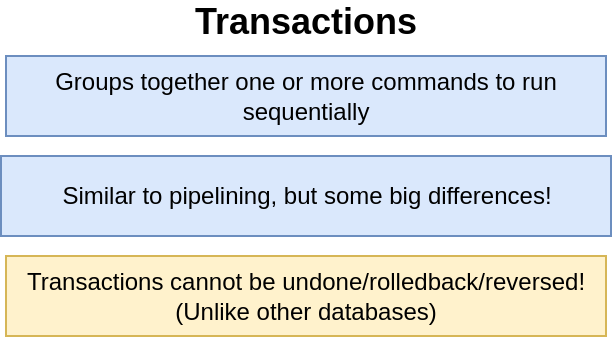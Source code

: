 <mxfile version="13.3.7" type="device" pages="11"><diagram id="LVvQqNzPWy67antGQWbf" name="01 - tx"><mxGraphModel dx="360" dy="222" grid="1" gridSize="10" guides="1" tooltips="1" connect="1" arrows="1" fold="1" page="1" pageScale="1" pageWidth="1920" pageHeight="1200" math="0" shadow="0"><root><mxCell id="0"/><mxCell id="1" parent="0"/><mxCell id="ZB4Amrd5pcaDAv9rDGsV-1" value="Transactions" style="text;html=1;strokeColor=none;fillColor=none;align=center;verticalAlign=middle;whiteSpace=wrap;rounded=0;fontSize=18;fontStyle=1" vertex="1" parent="1"><mxGeometry x="920" y="333" width="230" height="20" as="geometry"/></mxCell><mxCell id="ZB4Amrd5pcaDAv9rDGsV-2" value="Groups together one or more commands to run sequentially" style="rounded=0;whiteSpace=wrap;html=1;fontSize=12;align=center;fillColor=#dae8fc;strokeColor=#6c8ebf;" vertex="1" parent="1"><mxGeometry x="885" y="360" width="300" height="40" as="geometry"/></mxCell><mxCell id="ZB4Amrd5pcaDAv9rDGsV-3" value="Similar to pipelining, but some big differences!" style="rounded=0;whiteSpace=wrap;html=1;fontSize=12;align=center;fillColor=#dae8fc;strokeColor=#6c8ebf;" vertex="1" parent="1"><mxGeometry x="882.5" y="410" width="305" height="40" as="geometry"/></mxCell><mxCell id="ZB4Amrd5pcaDAv9rDGsV-4" value="Transactions cannot be undone/rolledback/reversed! &lt;br&gt;(Unlike other databases)" style="rounded=0;whiteSpace=wrap;html=1;fontSize=12;align=center;fillColor=#fff2cc;strokeColor=#d6b656;" vertex="1" parent="1"><mxGeometry x="885" y="460" width="300" height="40" as="geometry"/></mxCell></root></mxGraphModel></diagram><diagram name="02 - tx" id="mg5z4KKL6F39ylpoyfTM"><mxGraphModel dx="434" dy="268" grid="1" gridSize="10" guides="1" tooltips="1" connect="1" arrows="1" fold="1" page="1" pageScale="1" pageWidth="1920" pageHeight="1200" math="0" shadow="0"><root><mxCell id="ad5t_v2I7pklpYRwGkkN-0"/><mxCell id="ad5t_v2I7pklpYRwGkkN-1" parent="ad5t_v2I7pklpYRwGkkN-0"/><mxCell id="ad5t_v2I7pklpYRwGkkN-2" value="Redis" style="rounded=0;whiteSpace=wrap;html=1;shadow=1;fontSize=14;align=center;fillColor=#dae8fc;strokeColor=#6c8ebf;" vertex="1" parent="ad5t_v2I7pklpYRwGkkN-1"><mxGeometry x="1010" y="360" width="120" height="20" as="geometry"/></mxCell><mxCell id="ad5t_v2I7pklpYRwGkkN-3" value="" style="rounded=0;whiteSpace=wrap;html=1;shadow=1;fontSize=14;align=center;fillColor=#dae8fc;strokeColor=#6c8ebf;" vertex="1" parent="ad5t_v2I7pklpYRwGkkN-1"><mxGeometry x="1010" y="380" width="120" height="160" as="geometry"/></mxCell><mxCell id="ad5t_v2I7pklpYRwGkkN-4" value="Server" style="rounded=0;whiteSpace=wrap;html=1;shadow=1;fontSize=14;align=center;fillColor=#dae8fc;strokeColor=#6c8ebf;" vertex="1" parent="ad5t_v2I7pklpYRwGkkN-1"><mxGeometry x="850" y="360" width="110" height="20" as="geometry"/></mxCell><mxCell id="ad5t_v2I7pklpYRwGkkN-5" value="" style="rounded=0;whiteSpace=wrap;html=1;shadow=1;fontSize=14;align=center;fillColor=#dae8fc;strokeColor=#6c8ebf;" vertex="1" parent="ad5t_v2I7pklpYRwGkkN-1"><mxGeometry x="850" y="380" width="110" height="160" as="geometry"/></mxCell><mxCell id="ad5t_v2I7pklpYRwGkkN-12" style="edgeStyle=orthogonalEdgeStyle;rounded=0;orthogonalLoop=1;jettySize=auto;html=1;exitX=0.5;exitY=1;exitDx=0;exitDy=0;entryX=0.5;entryY=0;entryDx=0;entryDy=0;" edge="1" parent="ad5t_v2I7pklpYRwGkkN-1" source="ad5t_v2I7pklpYRwGkkN-8" target="ad5t_v2I7pklpYRwGkkN-9"><mxGeometry relative="1" as="geometry"/></mxCell><mxCell id="ad5t_v2I7pklpYRwGkkN-8" value="MULTI" style="rounded=0;whiteSpace=wrap;html=1;fillColor=#f5f5f5;strokeColor=#666666;fontColor=#333333;fontStyle=1" vertex="1" parent="ad5t_v2I7pklpYRwGkkN-1"><mxGeometry x="860" y="390" width="90" height="30" as="geometry"/></mxCell><mxCell id="ad5t_v2I7pklpYRwGkkN-9" value="&lt;b&gt;SET color red&lt;/b&gt;" style="rounded=0;whiteSpace=wrap;html=1;fillColor=#f5f5f5;strokeColor=#666666;fontColor=#333333;fontStyle=0" vertex="1" parent="ad5t_v2I7pklpYRwGkkN-1"><mxGeometry x="860" y="430" width="90" height="30" as="geometry"/></mxCell><mxCell id="ad5t_v2I7pklpYRwGkkN-13" style="edgeStyle=orthogonalEdgeStyle;rounded=0;orthogonalLoop=1;jettySize=auto;html=1;exitX=0.5;exitY=1;exitDx=0;exitDy=0;entryX=0.5;entryY=0;entryDx=0;entryDy=0;" edge="1" parent="ad5t_v2I7pklpYRwGkkN-1" source="ad5t_v2I7pklpYRwGkkN-10" target="ad5t_v2I7pklpYRwGkkN-11"><mxGeometry relative="1" as="geometry"/></mxCell><mxCell id="ad5t_v2I7pklpYRwGkkN-10" value="&lt;b style=&quot;font-style: normal&quot;&gt;SET count 5&lt;/b&gt;" style="rounded=0;whiteSpace=wrap;html=1;fillColor=#f5f5f5;strokeColor=#666666;fontColor=#333333;fontStyle=2" vertex="1" parent="ad5t_v2I7pklpYRwGkkN-1"><mxGeometry x="860" y="460" width="90" height="30" as="geometry"/></mxCell><mxCell id="ad5t_v2I7pklpYRwGkkN-11" value="&lt;b style=&quot;font-style: normal&quot;&gt;EXEC&lt;/b&gt;" style="rounded=0;whiteSpace=wrap;html=1;fillColor=#f5f5f5;strokeColor=#666666;fontColor=#333333;fontStyle=2" vertex="1" parent="ad5t_v2I7pklpYRwGkkN-1"><mxGeometry x="860" y="500" width="90" height="30" as="geometry"/></mxCell><mxCell id="ad5t_v2I7pklpYRwGkkN-14" value="" style="shape=curlyBracket;whiteSpace=wrap;html=1;rounded=1;" vertex="1" parent="ad5t_v2I7pklpYRwGkkN-1"><mxGeometry x="834" y="390" width="20" height="30" as="geometry"/></mxCell><mxCell id="ad5t_v2I7pklpYRwGkkN-15" value="Start a new transaction" style="text;html=1;strokeColor=none;fillColor=none;align=right;verticalAlign=middle;whiteSpace=wrap;rounded=0;fontSize=9;" vertex="1" parent="ad5t_v2I7pklpYRwGkkN-1"><mxGeometry x="760" y="395" width="74" height="20" as="geometry"/></mxCell><mxCell id="ad5t_v2I7pklpYRwGkkN-16" value="" style="shape=curlyBracket;whiteSpace=wrap;html=1;rounded=1;" vertex="1" parent="ad5t_v2I7pklpYRwGkkN-1"><mxGeometry x="834" y="430" width="20" height="60" as="geometry"/></mxCell><mxCell id="ad5t_v2I7pklpYRwGkkN-17" value="Queue up this command to run" style="text;html=1;strokeColor=none;fillColor=none;align=right;verticalAlign=middle;whiteSpace=wrap;rounded=0;fontSize=9;" vertex="1" parent="ad5t_v2I7pklpYRwGkkN-1"><mxGeometry x="760" y="450" width="74" height="20" as="geometry"/></mxCell><mxCell id="ad5t_v2I7pklpYRwGkkN-18" value="" style="shape=curlyBracket;whiteSpace=wrap;html=1;rounded=1;" vertex="1" parent="ad5t_v2I7pklpYRwGkkN-1"><mxGeometry x="834" y="500" width="20" height="30" as="geometry"/></mxCell><mxCell id="ad5t_v2I7pklpYRwGkkN-19" value="Run all the queued commands" style="text;html=1;strokeColor=none;fillColor=none;align=right;verticalAlign=middle;whiteSpace=wrap;rounded=0;fontSize=9;" vertex="1" parent="ad5t_v2I7pklpYRwGkkN-1"><mxGeometry x="760" y="505" width="74" height="20" as="geometry"/></mxCell></root></mxGraphModel></diagram><diagram name="03 - watch" id="rJHO_gvuWoffFReJtM_A"><mxGraphModel dx="446" dy="275" grid="1" gridSize="10" guides="1" tooltips="1" connect="1" arrows="1" fold="1" page="1" pageScale="1" pageWidth="1920" pageHeight="1200" math="0" shadow="0"><root><mxCell id="-hSndr8J_C1v842iIhJw-0"/><mxCell id="-hSndr8J_C1v842iIhJw-1" parent="-hSndr8J_C1v842iIhJw-0"/><mxCell id="-hSndr8J_C1v842iIhJw-2" value="Redis" style="rounded=0;whiteSpace=wrap;html=1;shadow=1;fontSize=14;align=center;fillColor=#dae8fc;strokeColor=#6c8ebf;" vertex="1" parent="-hSndr8J_C1v842iIhJw-1"><mxGeometry x="1010" y="300" width="120" height="20" as="geometry"/></mxCell><mxCell id="-hSndr8J_C1v842iIhJw-3" value="" style="rounded=0;whiteSpace=wrap;html=1;shadow=1;fontSize=14;align=center;fillColor=#dae8fc;strokeColor=#6c8ebf;" vertex="1" parent="-hSndr8J_C1v842iIhJw-1"><mxGeometry x="1010" y="320" width="120" height="220" as="geometry"/></mxCell><mxCell id="-hSndr8J_C1v842iIhJw-4" value="Server" style="rounded=0;whiteSpace=wrap;html=1;shadow=1;fontSize=14;align=center;fillColor=#dae8fc;strokeColor=#6c8ebf;" vertex="1" parent="-hSndr8J_C1v842iIhJw-1"><mxGeometry x="850" y="300" width="110" height="20" as="geometry"/></mxCell><mxCell id="-hSndr8J_C1v842iIhJw-5" value="" style="rounded=0;whiteSpace=wrap;html=1;shadow=1;fontSize=14;align=center;fillColor=#dae8fc;strokeColor=#6c8ebf;" vertex="1" parent="-hSndr8J_C1v842iIhJw-1"><mxGeometry x="850" y="320" width="110" height="220" as="geometry"/></mxCell><mxCell id="-hSndr8J_C1v842iIhJw-6" style="edgeStyle=orthogonalEdgeStyle;rounded=0;orthogonalLoop=1;jettySize=auto;html=1;exitX=0.5;exitY=1;exitDx=0;exitDy=0;entryX=0.5;entryY=0;entryDx=0;entryDy=0;" edge="1" parent="-hSndr8J_C1v842iIhJw-1" source="-hSndr8J_C1v842iIhJw-7" target="-hSndr8J_C1v842iIhJw-8"><mxGeometry relative="1" as="geometry"/></mxCell><mxCell id="-hSndr8J_C1v842iIhJw-7" value="MULTI" style="rounded=0;whiteSpace=wrap;html=1;fillColor=#f5f5f5;strokeColor=#666666;fontColor=#333333;fontStyle=1" vertex="1" parent="-hSndr8J_C1v842iIhJw-1"><mxGeometry x="860" y="390" width="90" height="30" as="geometry"/></mxCell><mxCell id="-hSndr8J_C1v842iIhJw-8" value="&lt;b&gt;SET color red&lt;/b&gt;" style="rounded=0;whiteSpace=wrap;html=1;fillColor=#f5f5f5;strokeColor=#666666;fontColor=#333333;fontStyle=0" vertex="1" parent="-hSndr8J_C1v842iIhJw-1"><mxGeometry x="860" y="430" width="90" height="30" as="geometry"/></mxCell><mxCell id="-hSndr8J_C1v842iIhJw-9" style="edgeStyle=orthogonalEdgeStyle;rounded=0;orthogonalLoop=1;jettySize=auto;html=1;exitX=0.5;exitY=1;exitDx=0;exitDy=0;entryX=0.5;entryY=0;entryDx=0;entryDy=0;" edge="1" parent="-hSndr8J_C1v842iIhJw-1" source="-hSndr8J_C1v842iIhJw-10" target="-hSndr8J_C1v842iIhJw-11"><mxGeometry relative="1" as="geometry"/></mxCell><mxCell id="-hSndr8J_C1v842iIhJw-10" value="&lt;b style=&quot;font-style: normal&quot;&gt;SET count 5&lt;/b&gt;" style="rounded=0;whiteSpace=wrap;html=1;fillColor=#f5f5f5;strokeColor=#666666;fontColor=#333333;fontStyle=2" vertex="1" parent="-hSndr8J_C1v842iIhJw-1"><mxGeometry x="860" y="460" width="90" height="30" as="geometry"/></mxCell><mxCell id="-hSndr8J_C1v842iIhJw-11" value="&lt;b style=&quot;font-style: normal&quot;&gt;EXEC&lt;/b&gt;" style="rounded=0;whiteSpace=wrap;html=1;fillColor=#f5f5f5;strokeColor=#666666;fontColor=#333333;fontStyle=2" vertex="1" parent="-hSndr8J_C1v842iIhJw-1"><mxGeometry x="860" y="500" width="90" height="30" as="geometry"/></mxCell><mxCell id="-hSndr8J_C1v842iIhJw-12" value="" style="shape=curlyBracket;whiteSpace=wrap;html=1;rounded=1;" vertex="1" parent="-hSndr8J_C1v842iIhJw-1"><mxGeometry x="834" y="390" width="20" height="30" as="geometry"/></mxCell><mxCell id="-hSndr8J_C1v842iIhJw-13" value="Start a new transaction" style="text;html=1;strokeColor=none;fillColor=none;align=right;verticalAlign=middle;whiteSpace=wrap;rounded=0;fontSize=9;" vertex="1" parent="-hSndr8J_C1v842iIhJw-1"><mxGeometry x="760" y="395" width="74" height="20" as="geometry"/></mxCell><mxCell id="-hSndr8J_C1v842iIhJw-14" value="" style="shape=curlyBracket;whiteSpace=wrap;html=1;rounded=1;" vertex="1" parent="-hSndr8J_C1v842iIhJw-1"><mxGeometry x="834" y="430" width="20" height="60" as="geometry"/></mxCell><mxCell id="-hSndr8J_C1v842iIhJw-15" value="Queue up this command to run" style="text;html=1;strokeColor=none;fillColor=none;align=right;verticalAlign=middle;whiteSpace=wrap;rounded=0;fontSize=9;" vertex="1" parent="-hSndr8J_C1v842iIhJw-1"><mxGeometry x="760" y="450" width="74" height="20" as="geometry"/></mxCell><mxCell id="-hSndr8J_C1v842iIhJw-16" value="" style="shape=curlyBracket;whiteSpace=wrap;html=1;rounded=1;" vertex="1" parent="-hSndr8J_C1v842iIhJw-1"><mxGeometry x="834" y="500" width="20" height="30" as="geometry"/></mxCell><mxCell id="-hSndr8J_C1v842iIhJw-17" value="Run all the queued commands" style="text;html=1;strokeColor=none;fillColor=none;align=right;verticalAlign=middle;whiteSpace=wrap;rounded=0;fontSize=9;" vertex="1" parent="-hSndr8J_C1v842iIhJw-1"><mxGeometry x="760" y="505" width="74" height="20" as="geometry"/></mxCell><mxCell id="-hSndr8J_C1v842iIhJw-20" style="edgeStyle=orthogonalEdgeStyle;rounded=0;orthogonalLoop=1;jettySize=auto;html=1;exitX=1;exitY=0.5;exitDx=0;exitDy=0;fontSize=11;" edge="1" parent="-hSndr8J_C1v842iIhJw-1" source="-hSndr8J_C1v842iIhJw-18" target="-hSndr8J_C1v842iIhJw-19"><mxGeometry relative="1" as="geometry"/></mxCell><mxCell id="-hSndr8J_C1v842iIhJw-18" value="color" style="rounded=0;whiteSpace=wrap;html=1;fontSize=11;align=center;" vertex="1" parent="-hSndr8J_C1v842iIhJw-1"><mxGeometry x="1020" y="330" width="40" height="20" as="geometry"/></mxCell><mxCell id="-hSndr8J_C1v842iIhJw-19" value="green" style="rounded=0;whiteSpace=wrap;html=1;fontSize=11;align=center;" vertex="1" parent="-hSndr8J_C1v842iIhJw-1"><mxGeometry x="1080" y="330" width="40" height="20" as="geometry"/></mxCell><mxCell id="-hSndr8J_C1v842iIhJw-25" style="edgeStyle=orthogonalEdgeStyle;rounded=0;orthogonalLoop=1;jettySize=auto;html=1;exitX=0.5;exitY=1;exitDx=0;exitDy=0;fontSize=11;" edge="1" parent="-hSndr8J_C1v842iIhJw-1" source="-hSndr8J_C1v842iIhJw-21" target="-hSndr8J_C1v842iIhJw-7"><mxGeometry relative="1" as="geometry"/></mxCell><mxCell id="-hSndr8J_C1v842iIhJw-21" value="WATCH color" style="rounded=0;whiteSpace=wrap;html=1;fillColor=#f5f5f5;strokeColor=#666666;fontColor=#333333;fontStyle=1" vertex="1" parent="-hSndr8J_C1v842iIhJw-1"><mxGeometry x="860" y="325" width="90" height="30" as="geometry"/></mxCell><mxCell id="-hSndr8J_C1v842iIhJw-23" value="" style="shape=curlyBracket;whiteSpace=wrap;html=1;rounded=1;" vertex="1" parent="-hSndr8J_C1v842iIhJw-1"><mxGeometry x="834" y="325" width="20" height="30" as="geometry"/></mxCell><mxCell id="-hSndr8J_C1v842iIhJw-24" value="Watch the key 'color' until the next transaction is executed. If it changes, cancel the transaction" style="text;html=1;strokeColor=none;fillColor=none;align=right;verticalAlign=middle;whiteSpace=wrap;rounded=0;fontSize=9;" vertex="1" parent="-hSndr8J_C1v842iIhJw-1"><mxGeometry x="760" y="330" width="74" height="20" as="geometry"/></mxCell></root></mxGraphModel></diagram><diagram name="04 - watch" id="DFdL-cUeWI0xmOPH6vA1"><mxGraphModel dx="565" dy="348" grid="1" gridSize="10" guides="1" tooltips="1" connect="1" arrows="1" fold="1" page="1" pageScale="1" pageWidth="1920" pageHeight="1200" math="0" shadow="0"><root><mxCell id="3H28XFdc5J9r7d6BAzw0-0"/><mxCell id="3H28XFdc5J9r7d6BAzw0-1" parent="3H28XFdc5J9r7d6BAzw0-0"/><mxCell id="3H28XFdc5J9r7d6BAzw0-2" value="Redis" style="rounded=0;whiteSpace=wrap;html=1;shadow=1;fontSize=14;align=center;fillColor=#dae8fc;strokeColor=#6c8ebf;" vertex="1" parent="3H28XFdc5J9r7d6BAzw0-1"><mxGeometry x="1010" y="300" width="120" height="20" as="geometry"/></mxCell><mxCell id="3H28XFdc5J9r7d6BAzw0-3" value="" style="rounded=0;whiteSpace=wrap;html=1;shadow=1;fontSize=14;align=center;fillColor=#dae8fc;strokeColor=#6c8ebf;" vertex="1" parent="3H28XFdc5J9r7d6BAzw0-1"><mxGeometry x="1010" y="320" width="120" height="220" as="geometry"/></mxCell><mxCell id="3H28XFdc5J9r7d6BAzw0-4" value="Server" style="rounded=0;whiteSpace=wrap;html=1;shadow=1;fontSize=14;align=center;fillColor=#dae8fc;strokeColor=#6c8ebf;" vertex="1" parent="3H28XFdc5J9r7d6BAzw0-1"><mxGeometry x="850" y="300" width="110" height="20" as="geometry"/></mxCell><mxCell id="3H28XFdc5J9r7d6BAzw0-5" value="" style="rounded=0;whiteSpace=wrap;html=1;shadow=1;fontSize=14;align=center;fillColor=#dae8fc;strokeColor=#6c8ebf;" vertex="1" parent="3H28XFdc5J9r7d6BAzw0-1"><mxGeometry x="850" y="320" width="110" height="220" as="geometry"/></mxCell><mxCell id="3H28XFdc5J9r7d6BAzw0-6" style="edgeStyle=orthogonalEdgeStyle;rounded=0;orthogonalLoop=1;jettySize=auto;html=1;exitX=0.5;exitY=1;exitDx=0;exitDy=0;entryX=0.5;entryY=0;entryDx=0;entryDy=0;" edge="1" parent="3H28XFdc5J9r7d6BAzw0-1" source="3H28XFdc5J9r7d6BAzw0-7" target="3H28XFdc5J9r7d6BAzw0-8"><mxGeometry relative="1" as="geometry"/></mxCell><mxCell id="3H28XFdc5J9r7d6BAzw0-7" value="MULTI" style="rounded=0;whiteSpace=wrap;html=1;fillColor=#f5f5f5;strokeColor=#666666;fontColor=#333333;fontStyle=1" vertex="1" parent="3H28XFdc5J9r7d6BAzw0-1"><mxGeometry x="860" y="390" width="90" height="30" as="geometry"/></mxCell><mxCell id="3H28XFdc5J9r7d6BAzw0-8" value="&lt;b&gt;SET color red&lt;/b&gt;" style="rounded=0;whiteSpace=wrap;html=1;fillColor=#f5f5f5;strokeColor=#666666;fontColor=#333333;fontStyle=0" vertex="1" parent="3H28XFdc5J9r7d6BAzw0-1"><mxGeometry x="860" y="430" width="90" height="30" as="geometry"/></mxCell><mxCell id="3H28XFdc5J9r7d6BAzw0-9" style="edgeStyle=orthogonalEdgeStyle;rounded=0;orthogonalLoop=1;jettySize=auto;html=1;exitX=0.5;exitY=1;exitDx=0;exitDy=0;entryX=0.5;entryY=0;entryDx=0;entryDy=0;" edge="1" parent="3H28XFdc5J9r7d6BAzw0-1" source="3H28XFdc5J9r7d6BAzw0-10" target="3H28XFdc5J9r7d6BAzw0-11"><mxGeometry relative="1" as="geometry"/></mxCell><mxCell id="3H28XFdc5J9r7d6BAzw0-10" value="&lt;b style=&quot;font-style: normal&quot;&gt;SET count 5&lt;/b&gt;" style="rounded=0;whiteSpace=wrap;html=1;fillColor=#f5f5f5;strokeColor=#666666;fontColor=#333333;fontStyle=2" vertex="1" parent="3H28XFdc5J9r7d6BAzw0-1"><mxGeometry x="860" y="460" width="90" height="30" as="geometry"/></mxCell><mxCell id="3H28XFdc5J9r7d6BAzw0-11" value="&lt;b style=&quot;font-style: normal&quot;&gt;EXEC&lt;/b&gt;" style="rounded=0;whiteSpace=wrap;html=1;fillColor=#f5f5f5;strokeColor=#666666;fontColor=#333333;fontStyle=2" vertex="1" parent="3H28XFdc5J9r7d6BAzw0-1"><mxGeometry x="860" y="500" width="90" height="30" as="geometry"/></mxCell><mxCell id="3H28XFdc5J9r7d6BAzw0-12" value="" style="shape=curlyBracket;whiteSpace=wrap;html=1;rounded=1;" vertex="1" parent="3H28XFdc5J9r7d6BAzw0-1"><mxGeometry x="834" y="390" width="20" height="30" as="geometry"/></mxCell><mxCell id="3H28XFdc5J9r7d6BAzw0-13" value="Start a new transaction" style="text;html=1;strokeColor=none;fillColor=none;align=right;verticalAlign=middle;whiteSpace=wrap;rounded=0;fontSize=9;" vertex="1" parent="3H28XFdc5J9r7d6BAzw0-1"><mxGeometry x="760" y="395" width="74" height="20" as="geometry"/></mxCell><mxCell id="3H28XFdc5J9r7d6BAzw0-14" value="" style="shape=curlyBracket;whiteSpace=wrap;html=1;rounded=1;" vertex="1" parent="3H28XFdc5J9r7d6BAzw0-1"><mxGeometry x="834" y="430" width="20" height="60" as="geometry"/></mxCell><mxCell id="3H28XFdc5J9r7d6BAzw0-15" value="Queue up this command to run" style="text;html=1;strokeColor=none;fillColor=none;align=right;verticalAlign=middle;whiteSpace=wrap;rounded=0;fontSize=9;" vertex="1" parent="3H28XFdc5J9r7d6BAzw0-1"><mxGeometry x="760" y="450" width="74" height="20" as="geometry"/></mxCell><mxCell id="3H28XFdc5J9r7d6BAzw0-16" value="" style="shape=curlyBracket;whiteSpace=wrap;html=1;rounded=1;" vertex="1" parent="3H28XFdc5J9r7d6BAzw0-1"><mxGeometry x="834" y="500" width="20" height="30" as="geometry"/></mxCell><mxCell id="3H28XFdc5J9r7d6BAzw0-17" value="Run all the queued commands" style="text;html=1;strokeColor=none;fillColor=none;align=right;verticalAlign=middle;whiteSpace=wrap;rounded=0;fontSize=9;" vertex="1" parent="3H28XFdc5J9r7d6BAzw0-1"><mxGeometry x="760" y="505" width="74" height="20" as="geometry"/></mxCell><mxCell id="3H28XFdc5J9r7d6BAzw0-18" style="edgeStyle=orthogonalEdgeStyle;rounded=0;orthogonalLoop=1;jettySize=auto;html=1;exitX=1;exitY=0.5;exitDx=0;exitDy=0;fontSize=11;" edge="1" parent="3H28XFdc5J9r7d6BAzw0-1" source="3H28XFdc5J9r7d6BAzw0-19" target="3H28XFdc5J9r7d6BAzw0-20"><mxGeometry relative="1" as="geometry"/></mxCell><mxCell id="3H28XFdc5J9r7d6BAzw0-19" value="color" style="rounded=0;whiteSpace=wrap;html=1;fontSize=11;align=center;" vertex="1" parent="3H28XFdc5J9r7d6BAzw0-1"><mxGeometry x="1020" y="330" width="40" height="20" as="geometry"/></mxCell><mxCell id="3H28XFdc5J9r7d6BAzw0-20" value="blue" style="rounded=0;whiteSpace=wrap;html=1;fontSize=11;align=center;" vertex="1" parent="3H28XFdc5J9r7d6BAzw0-1"><mxGeometry x="1080" y="330" width="40" height="20" as="geometry"/></mxCell><mxCell id="3H28XFdc5J9r7d6BAzw0-21" style="edgeStyle=orthogonalEdgeStyle;rounded=0;orthogonalLoop=1;jettySize=auto;html=1;exitX=0.5;exitY=1;exitDx=0;exitDy=0;fontSize=11;" edge="1" parent="3H28XFdc5J9r7d6BAzw0-1" source="3H28XFdc5J9r7d6BAzw0-22" target="3H28XFdc5J9r7d6BAzw0-7"><mxGeometry relative="1" as="geometry"/></mxCell><mxCell id="3H28XFdc5J9r7d6BAzw0-22" value="WATCH color" style="rounded=0;whiteSpace=wrap;html=1;fillColor=#f5f5f5;strokeColor=#666666;fontColor=#333333;fontStyle=1" vertex="1" parent="3H28XFdc5J9r7d6BAzw0-1"><mxGeometry x="860" y="325" width="90" height="30" as="geometry"/></mxCell><mxCell id="3H28XFdc5J9r7d6BAzw0-23" value="" style="shape=curlyBracket;whiteSpace=wrap;html=1;rounded=1;" vertex="1" parent="3H28XFdc5J9r7d6BAzw0-1"><mxGeometry x="834" y="325" width="20" height="30" as="geometry"/></mxCell><mxCell id="3H28XFdc5J9r7d6BAzw0-24" value="Watch the key 'color' until the next transaction is executed. If it changes, cancel the transaction" style="text;html=1;strokeColor=none;fillColor=none;align=right;verticalAlign=middle;whiteSpace=wrap;rounded=0;fontSize=9;" vertex="1" parent="3H28XFdc5J9r7d6BAzw0-1"><mxGeometry x="760" y="330" width="74" height="20" as="geometry"/></mxCell><mxCell id="3H28XFdc5J9r7d6BAzw0-26" style="edgeStyle=orthogonalEdgeStyle;rounded=0;orthogonalLoop=1;jettySize=auto;html=1;exitX=0;exitY=0.5;exitDx=0;exitDy=0;entryX=1;entryY=0.227;entryDx=0;entryDy=0;entryPerimeter=0;fontSize=11;" edge="1" parent="3H28XFdc5J9r7d6BAzw0-1" source="3H28XFdc5J9r7d6BAzw0-25" target="3H28XFdc5J9r7d6BAzw0-3"><mxGeometry relative="1" as="geometry"/></mxCell><mxCell id="3H28XFdc5J9r7d6BAzw0-25" value="SET color blue" style="rounded=0;whiteSpace=wrap;html=1;fillColor=#f5f5f5;strokeColor=#666666;fontColor=#333333;fontStyle=1" vertex="1" parent="3H28XFdc5J9r7d6BAzw0-1"><mxGeometry x="1150" y="355" width="90" height="30" as="geometry"/></mxCell><mxCell id="3H28XFdc5J9r7d6BAzw0-27" value="" style="endArrow=none;dashed=1;html=1;fontSize=11;" edge="1" parent="3H28XFdc5J9r7d6BAzw0-1"><mxGeometry width="50" height="50" relative="1" as="geometry"><mxPoint x="840" y="370" as="sourcePoint"/><mxPoint x="1150" y="370" as="targetPoint"/></mxGeometry></mxCell></root></mxGraphModel></diagram><diagram name="03 - pipe" id="9q9MXtjp7uA9l_YAQPkW"><mxGraphModel dx="372" dy="230" grid="1" gridSize="10" guides="1" tooltips="1" connect="1" arrows="1" fold="1" page="1" pageScale="1" pageWidth="1920" pageHeight="1200" math="0" shadow="0"><root><mxCell id="vFkwJv7QqwVLiAHm_4hx-0"/><mxCell id="vFkwJv7QqwVLiAHm_4hx-1" parent="vFkwJv7QqwVLiAHm_4hx-0"/><mxCell id="vFkwJv7QqwVLiAHm_4hx-18" value="Groups together commands to run at the same time" style="rounded=0;whiteSpace=wrap;html=1;fontSize=11;align=center;fillColor=#dae8fc;strokeColor=#6c8ebf;" vertex="1" parent="vFkwJv7QqwVLiAHm_4hx-1"><mxGeometry x="775" y="390" width="150" height="50" as="geometry"/></mxCell><mxCell id="vFkwJv7QqwVLiAHm_4hx-20" value="Pipelining" style="text;html=1;strokeColor=none;fillColor=none;align=center;verticalAlign=middle;whiteSpace=wrap;rounded=0;fontSize=16;" vertex="1" parent="vFkwJv7QqwVLiAHm_4hx-1"><mxGeometry x="830" y="370" width="40" height="20" as="geometry"/></mxCell><mxCell id="vFkwJv7QqwVLiAHm_4hx-21" value="Transactions" style="text;html=1;strokeColor=none;fillColor=none;align=center;verticalAlign=middle;whiteSpace=wrap;rounded=0;fontSize=16;" vertex="1" parent="vFkwJv7QqwVLiAHm_4hx-1"><mxGeometry x="1025" y="370" width="40" height="20" as="geometry"/></mxCell><mxCell id="vFkwJv7QqwVLiAHm_4hx-22" value="Groups together commands to run at the same time" style="rounded=0;whiteSpace=wrap;html=1;fontSize=11;align=center;fillColor=#dae8fc;strokeColor=#6c8ebf;" vertex="1" parent="vFkwJv7QqwVLiAHm_4hx-1"><mxGeometry x="970" y="390" width="150" height="50" as="geometry"/></mxCell><mxCell id="vFkwJv7QqwVLiAHm_4hx-23" value="Other commands (from other connections) might run in between pipelined commands" style="rounded=0;whiteSpace=wrap;html=1;fontSize=11;align=center;fillColor=#fff2cc;strokeColor=#d6b656;" vertex="1" parent="vFkwJv7QqwVLiAHm_4hx-1"><mxGeometry x="775" y="450" width="150" height="50" as="geometry"/></mxCell><mxCell id="vFkwJv7QqwVLiAHm_4hx-24" value="Each command guaranteed to run sequentially" style="rounded=0;whiteSpace=wrap;html=1;fontSize=11;align=center;fillColor=#fff2cc;strokeColor=#d6b656;" vertex="1" parent="vFkwJv7QqwVLiAHm_4hx-1"><mxGeometry x="970" y="450" width="150" height="50" as="geometry"/></mxCell><mxCell id="vFkwJv7QqwVLiAHm_4hx-25" value="Commands are queued, then executed later" style="rounded=0;whiteSpace=wrap;html=1;fontSize=11;align=center;fillColor=#fff2cc;strokeColor=#d6b656;" vertex="1" parent="vFkwJv7QqwVLiAHm_4hx-1"><mxGeometry x="970" y="510" width="150" height="50" as="geometry"/></mxCell><mxCell id="WmgG70bsPCub1YdF8pvY-0" value="Commands are executed instantly" style="rounded=0;whiteSpace=wrap;html=1;fontSize=11;align=center;fillColor=#fff2cc;strokeColor=#d6b656;" vertex="1" parent="vFkwJv7QqwVLiAHm_4hx-1"><mxGeometry x="775" y="510" width="150" height="50" as="geometry"/></mxCell></root></mxGraphModel></diagram><diagram id="qcBFT7mht79QpkDoFlnk" name="10 - pattern"><mxGraphModel dx="394" dy="243" grid="1" gridSize="10" guides="1" tooltips="1" connect="1" arrows="1" fold="1" page="1" pageScale="1" pageWidth="1920" pageHeight="1200" math="0" shadow="0"><root><mxCell id="37UA15VFytfzbeftv_U--0"/><mxCell id="37UA15VFytfzbeftv_U--1" parent="37UA15VFytfzbeftv_U--0"/><mxCell id="RX2iwFjpUqP8plgNjovQ-0" value="Server" style="rounded=0;whiteSpace=wrap;html=1;shadow=1;fontSize=14;align=center;fillColor=#dae8fc;strokeColor=#6c8ebf;" vertex="1" parent="37UA15VFytfzbeftv_U--1"><mxGeometry x="850" y="300" width="190" height="20" as="geometry"/></mxCell><mxCell id="RX2iwFjpUqP8plgNjovQ-1" value="" style="rounded=0;whiteSpace=wrap;html=1;shadow=1;fontSize=14;align=center;fillColor=#dae8fc;strokeColor=#6c8ebf;" vertex="1" parent="37UA15VFytfzbeftv_U--1"><mxGeometry x="850" y="320" width="190" height="180" as="geometry"/></mxCell><mxCell id="RX2iwFjpUqP8plgNjovQ-25" style="edgeStyle=orthogonalEdgeStyle;rounded=0;orthogonalLoop=1;jettySize=auto;html=1;exitX=0.5;exitY=1;exitDx=0;exitDy=0;entryX=0.5;entryY=0;entryDx=0;entryDy=0;fontSize=9;" edge="1" parent="37UA15VFytfzbeftv_U--1" source="RX2iwFjpUqP8plgNjovQ-15" target="RX2iwFjpUqP8plgNjovQ-18"><mxGeometry relative="1" as="geometry"/></mxCell><mxCell id="RX2iwFjpUqP8plgNjovQ-15" value="WATCH color" style="rounded=0;whiteSpace=wrap;html=1;fillColor=#f5f5f5;strokeColor=#666666;fontColor=#333333;fontStyle=1;fontSize=9;" vertex="1" parent="37UA15VFytfzbeftv_U--1"><mxGeometry x="860" y="325" width="170" height="15" as="geometry"/></mxCell><mxCell id="RX2iwFjpUqP8plgNjovQ-18" value="GET color" style="rounded=0;whiteSpace=wrap;html=1;fillColor=#f5f5f5;strokeColor=#666666;fontColor=#333333;fontStyle=1;fontSize=9;" vertex="1" parent="37UA15VFytfzbeftv_U--1"><mxGeometry x="860" y="350" width="170" height="15" as="geometry"/></mxCell><mxCell id="RX2iwFjpUqP8plgNjovQ-27" style="edgeStyle=orthogonalEdgeStyle;rounded=0;orthogonalLoop=1;jettySize=auto;html=1;exitX=0.5;exitY=1;exitDx=0;exitDy=0;entryX=0.5;entryY=0;entryDx=0;entryDy=0;fontSize=9;" edge="1" parent="37UA15VFytfzbeftv_U--1" source="RX2iwFjpUqP8plgNjovQ-19" target="RX2iwFjpUqP8plgNjovQ-20"><mxGeometry relative="1" as="geometry"/></mxCell><mxCell id="RX2iwFjpUqP8plgNjovQ-19" value="GET count" style="rounded=0;whiteSpace=wrap;html=1;fillColor=#f5f5f5;strokeColor=#666666;fontColor=#333333;fontStyle=1;fontSize=9;" vertex="1" parent="37UA15VFytfzbeftv_U--1"><mxGeometry x="860" y="365" width="170" height="15" as="geometry"/></mxCell><mxCell id="RX2iwFjpUqP8plgNjovQ-28" style="edgeStyle=orthogonalEdgeStyle;rounded=0;orthogonalLoop=1;jettySize=auto;html=1;exitX=0.5;exitY=1;exitDx=0;exitDy=0;entryX=0.5;entryY=0;entryDx=0;entryDy=0;fontSize=9;" edge="1" parent="37UA15VFytfzbeftv_U--1" source="RX2iwFjpUqP8plgNjovQ-20" target="RX2iwFjpUqP8plgNjovQ-22"><mxGeometry relative="1" as="geometry"/></mxCell><mxCell id="RX2iwFjpUqP8plgNjovQ-20" value="MULTI" style="rounded=0;whiteSpace=wrap;html=1;fillColor=#f5f5f5;strokeColor=#666666;fontColor=#333333;fontStyle=1;fontSize=9;" vertex="1" parent="37UA15VFytfzbeftv_U--1"><mxGeometry x="860" y="400" width="170" height="15" as="geometry"/></mxCell><mxCell id="RX2iwFjpUqP8plgNjovQ-22" value="SET color red" style="rounded=0;whiteSpace=wrap;html=1;fillColor=#f5f5f5;strokeColor=#666666;fontColor=#333333;fontStyle=1;fontSize=9;" vertex="1" parent="37UA15VFytfzbeftv_U--1"><mxGeometry x="860" y="430" width="170" height="15" as="geometry"/></mxCell><mxCell id="RX2iwFjpUqP8plgNjovQ-29" style="edgeStyle=orthogonalEdgeStyle;rounded=0;orthogonalLoop=1;jettySize=auto;html=1;exitX=0.5;exitY=1;exitDx=0;exitDy=0;entryX=0.5;entryY=0;entryDx=0;entryDy=0;fontSize=9;" edge="1" parent="37UA15VFytfzbeftv_U--1" source="RX2iwFjpUqP8plgNjovQ-23" target="RX2iwFjpUqP8plgNjovQ-24"><mxGeometry relative="1" as="geometry"/></mxCell><mxCell id="RX2iwFjpUqP8plgNjovQ-23" value="SET count 5" style="rounded=0;whiteSpace=wrap;html=1;fillColor=#f5f5f5;strokeColor=#666666;fontColor=#333333;fontStyle=1;fontSize=9;" vertex="1" parent="37UA15VFytfzbeftv_U--1"><mxGeometry x="860" y="445" width="170" height="15" as="geometry"/></mxCell><mxCell id="RX2iwFjpUqP8plgNjovQ-24" value="EXEC" style="rounded=0;whiteSpace=wrap;html=1;fillColor=#f5f5f5;strokeColor=#666666;fontColor=#333333;fontStyle=1;fontSize=9;" vertex="1" parent="37UA15VFytfzbeftv_U--1"><mxGeometry x="860" y="475" width="170" height="15" as="geometry"/></mxCell><mxCell id="RX2iwFjpUqP8plgNjovQ-30" value="" style="shape=curlyBracket;whiteSpace=wrap;html=1;rounded=1;fontSize=9;align=center;" vertex="1" parent="37UA15VFytfzbeftv_U--1"><mxGeometry x="830" y="325" width="23" height="15" as="geometry"/></mxCell><mxCell id="RX2iwFjpUqP8plgNjovQ-31" value="Set up 'WATCH's" style="text;html=1;strokeColor=none;fillColor=none;align=right;verticalAlign=middle;whiteSpace=wrap;rounded=0;fontSize=9;" vertex="1" parent="37UA15VFytfzbeftv_U--1"><mxGeometry x="750" y="323" width="80" height="20" as="geometry"/></mxCell><mxCell id="RX2iwFjpUqP8plgNjovQ-32" value="" style="shape=curlyBracket;whiteSpace=wrap;html=1;rounded=1;fontSize=9;align=center;" vertex="1" parent="37UA15VFytfzbeftv_U--1"><mxGeometry x="830" y="349.5" width="23" height="30.5" as="geometry"/></mxCell><mxCell id="RX2iwFjpUqP8plgNjovQ-33" value="Get some data that our update depends upon" style="text;html=1;strokeColor=none;fillColor=none;align=right;verticalAlign=middle;whiteSpace=wrap;rounded=0;fontSize=9;" vertex="1" parent="37UA15VFytfzbeftv_U--1"><mxGeometry x="730" y="354.75" width="100" height="20" as="geometry"/></mxCell><mxCell id="RX2iwFjpUqP8plgNjovQ-34" value="" style="shape=curlyBracket;whiteSpace=wrap;html=1;rounded=1;fontSize=9;align=center;" vertex="1" parent="37UA15VFytfzbeftv_U--1"><mxGeometry x="830" y="400" width="23" height="90" as="geometry"/></mxCell><mxCell id="RX2iwFjpUqP8plgNjovQ-35" value="Set up and run the transaction" style="text;html=1;strokeColor=none;fillColor=none;align=right;verticalAlign=middle;whiteSpace=wrap;rounded=0;fontSize=9;" vertex="1" parent="37UA15VFytfzbeftv_U--1"><mxGeometry x="730" y="435" width="100" height="20" as="geometry"/></mxCell></root></mxGraphModel></diagram><diagram name="11 - pattern" id="Q_KFIdtObYSY0QrYUmux"><mxGraphModel dx="394" dy="243" grid="1" gridSize="10" guides="1" tooltips="1" connect="1" arrows="1" fold="1" page="1" pageScale="1" pageWidth="1920" pageHeight="1200" math="0" shadow="0"><root><mxCell id="_RRpKT6t4SvYlaF5_aEt-0"/><mxCell id="_RRpKT6t4SvYlaF5_aEt-1" parent="_RRpKT6t4SvYlaF5_aEt-0"/><mxCell id="_RRpKT6t4SvYlaF5_aEt-2" value="Server" style="rounded=0;whiteSpace=wrap;html=1;shadow=1;fontSize=14;align=center;fillColor=#dae8fc;strokeColor=#6c8ebf;" vertex="1" parent="_RRpKT6t4SvYlaF5_aEt-1"><mxGeometry x="850" y="300" width="190" height="20" as="geometry"/></mxCell><mxCell id="_RRpKT6t4SvYlaF5_aEt-3" value="" style="rounded=0;whiteSpace=wrap;html=1;shadow=1;fontSize=14;align=center;fillColor=#dae8fc;strokeColor=#6c8ebf;" vertex="1" parent="_RRpKT6t4SvYlaF5_aEt-1"><mxGeometry x="850" y="320" width="190" height="180" as="geometry"/></mxCell><mxCell id="_RRpKT6t4SvYlaF5_aEt-4" style="edgeStyle=orthogonalEdgeStyle;rounded=0;orthogonalLoop=1;jettySize=auto;html=1;exitX=0.5;exitY=1;exitDx=0;exitDy=0;entryX=0.5;entryY=0;entryDx=0;entryDy=0;fontSize=9;" edge="1" parent="_RRpKT6t4SvYlaF5_aEt-1" source="_RRpKT6t4SvYlaF5_aEt-5" target="_RRpKT6t4SvYlaF5_aEt-6"><mxGeometry relative="1" as="geometry"/></mxCell><mxCell id="_RRpKT6t4SvYlaF5_aEt-5" value="WATCH item:a1" style="rounded=0;whiteSpace=wrap;html=1;fillColor=#f5f5f5;strokeColor=#666666;fontColor=#333333;fontStyle=1;fontSize=9;" vertex="1" parent="_RRpKT6t4SvYlaF5_aEt-1"><mxGeometry x="860" y="325" width="170" height="15" as="geometry"/></mxCell><mxCell id="_RRpKT6t4SvYlaF5_aEt-6" value="HGETALL item:a1" style="rounded=0;whiteSpace=wrap;html=1;fillColor=#f5f5f5;strokeColor=#666666;fontColor=#333333;fontStyle=1;fontSize=9;" vertex="1" parent="_RRpKT6t4SvYlaF5_aEt-1"><mxGeometry x="860" y="350" width="170" height="30" as="geometry"/></mxCell><mxCell id="_RRpKT6t4SvYlaF5_aEt-7" style="edgeStyle=orthogonalEdgeStyle;rounded=0;orthogonalLoop=1;jettySize=auto;html=1;exitX=0.5;exitY=1;exitDx=0;exitDy=0;entryX=0.5;entryY=0;entryDx=0;entryDy=0;fontSize=9;" edge="1" parent="_RRpKT6t4SvYlaF5_aEt-1" target="_RRpKT6t4SvYlaF5_aEt-10"><mxGeometry relative="1" as="geometry"><mxPoint x="945" y="380" as="sourcePoint"/></mxGeometry></mxCell><mxCell id="_RRpKT6t4SvYlaF5_aEt-9" style="edgeStyle=orthogonalEdgeStyle;rounded=0;orthogonalLoop=1;jettySize=auto;html=1;exitX=0.5;exitY=1;exitDx=0;exitDy=0;entryX=0.5;entryY=0;entryDx=0;entryDy=0;fontSize=9;" edge="1" parent="_RRpKT6t4SvYlaF5_aEt-1" source="_RRpKT6t4SvYlaF5_aEt-10" target="_RRpKT6t4SvYlaF5_aEt-11"><mxGeometry relative="1" as="geometry"/></mxCell><mxCell id="_RRpKT6t4SvYlaF5_aEt-10" value="MULTI" style="rounded=0;whiteSpace=wrap;html=1;fillColor=#f5f5f5;strokeColor=#666666;fontColor=#333333;fontStyle=1;fontSize=9;" vertex="1" parent="_RRpKT6t4SvYlaF5_aEt-1"><mxGeometry x="860" y="400" width="170" height="15" as="geometry"/></mxCell><mxCell id="_RRpKT6t4SvYlaF5_aEt-11" value="HSET item:a1 amount 10 bids 1" style="rounded=0;whiteSpace=wrap;html=1;fillColor=#f5f5f5;strokeColor=#666666;fontColor=#333333;fontStyle=1;fontSize=9;" vertex="1" parent="_RRpKT6t4SvYlaF5_aEt-1"><mxGeometry x="860" y="430" width="170" height="15" as="geometry"/></mxCell><mxCell id="_RRpKT6t4SvYlaF5_aEt-12" style="edgeStyle=orthogonalEdgeStyle;rounded=0;orthogonalLoop=1;jettySize=auto;html=1;exitX=0.5;exitY=1;exitDx=0;exitDy=0;entryX=0.5;entryY=0;entryDx=0;entryDy=0;fontSize=9;" edge="1" parent="_RRpKT6t4SvYlaF5_aEt-1" source="_RRpKT6t4SvYlaF5_aEt-13" target="_RRpKT6t4SvYlaF5_aEt-14"><mxGeometry relative="1" as="geometry"/></mxCell><mxCell id="_RRpKT6t4SvYlaF5_aEt-13" value="RPUSH items" style="rounded=0;whiteSpace=wrap;html=1;fillColor=#f5f5f5;strokeColor=#666666;fontColor=#333333;fontStyle=1;fontSize=9;" vertex="1" parent="_RRpKT6t4SvYlaF5_aEt-1"><mxGeometry x="860" y="445" width="170" height="15" as="geometry"/></mxCell><mxCell id="_RRpKT6t4SvYlaF5_aEt-14" value="EXEC" style="rounded=0;whiteSpace=wrap;html=1;fillColor=#f5f5f5;strokeColor=#666666;fontColor=#333333;fontStyle=1;fontSize=9;" vertex="1" parent="_RRpKT6t4SvYlaF5_aEt-1"><mxGeometry x="860" y="475" width="170" height="15" as="geometry"/></mxCell><mxCell id="_RRpKT6t4SvYlaF5_aEt-15" value="" style="shape=curlyBracket;whiteSpace=wrap;html=1;rounded=1;fontSize=9;align=center;" vertex="1" parent="_RRpKT6t4SvYlaF5_aEt-1"><mxGeometry x="830" y="325" width="23" height="15" as="geometry"/></mxCell><mxCell id="_RRpKT6t4SvYlaF5_aEt-16" value="Set up 'WATCH's" style="text;html=1;strokeColor=none;fillColor=none;align=right;verticalAlign=middle;whiteSpace=wrap;rounded=0;fontSize=9;" vertex="1" parent="_RRpKT6t4SvYlaF5_aEt-1"><mxGeometry x="750" y="323" width="80" height="20" as="geometry"/></mxCell><mxCell id="_RRpKT6t4SvYlaF5_aEt-17" value="" style="shape=curlyBracket;whiteSpace=wrap;html=1;rounded=1;fontSize=9;align=center;" vertex="1" parent="_RRpKT6t4SvYlaF5_aEt-1"><mxGeometry x="830" y="349.5" width="23" height="30.5" as="geometry"/></mxCell><mxCell id="_RRpKT6t4SvYlaF5_aEt-18" value="Get some data that our update depends upon" style="text;html=1;strokeColor=none;fillColor=none;align=right;verticalAlign=middle;whiteSpace=wrap;rounded=0;fontSize=9;" vertex="1" parent="_RRpKT6t4SvYlaF5_aEt-1"><mxGeometry x="730" y="354.75" width="100" height="20" as="geometry"/></mxCell><mxCell id="_RRpKT6t4SvYlaF5_aEt-19" value="" style="shape=curlyBracket;whiteSpace=wrap;html=1;rounded=1;fontSize=9;align=center;" vertex="1" parent="_RRpKT6t4SvYlaF5_aEt-1"><mxGeometry x="830" y="400" width="23" height="90" as="geometry"/></mxCell><mxCell id="_RRpKT6t4SvYlaF5_aEt-20" value="Set up and run the transaction" style="text;html=1;strokeColor=none;fillColor=none;align=right;verticalAlign=middle;whiteSpace=wrap;rounded=0;fontSize=9;" vertex="1" parent="_RRpKT6t4SvYlaF5_aEt-1"><mxGeometry x="730" y="435" width="100" height="20" as="geometry"/></mxCell></root></mxGraphModel></diagram><diagram name="12 - int" id="bL9qqQKDM6l5Jyvo5svS"><mxGraphModel dx="424" dy="261" grid="1" gridSize="10" guides="1" tooltips="1" connect="1" arrows="1" fold="1" page="1" pageScale="1" pageWidth="1920" pageHeight="1200" math="0" shadow="0"><root><mxCell id="vHZd1pm5WKk9kyylKpVb-0"/><mxCell id="vHZd1pm5WKk9kyylKpVb-1" parent="vHZd1pm5WKk9kyylKpVb-0"/><mxCell id="vHZd1pm5WKk9kyylKpVb-2" value="Server" style="rounded=0;whiteSpace=wrap;html=1;shadow=1;fontSize=14;align=center;fillColor=#dae8fc;strokeColor=#6c8ebf;" vertex="1" parent="vHZd1pm5WKk9kyylKpVb-1"><mxGeometry x="850" y="300" width="190" height="20" as="geometry"/></mxCell><mxCell id="vHZd1pm5WKk9kyylKpVb-3" value="" style="rounded=0;whiteSpace=wrap;html=1;shadow=1;fontSize=14;align=center;fillColor=#dae8fc;strokeColor=#6c8ebf;" vertex="1" parent="vHZd1pm5WKk9kyylKpVb-1"><mxGeometry x="850" y="320" width="190" height="180" as="geometry"/></mxCell><mxCell id="vHZd1pm5WKk9kyylKpVb-4" style="edgeStyle=orthogonalEdgeStyle;rounded=0;orthogonalLoop=1;jettySize=auto;html=1;exitX=0.5;exitY=1;exitDx=0;exitDy=0;entryX=0.5;entryY=0;entryDx=0;entryDy=0;fontSize=9;" edge="1" parent="vHZd1pm5WKk9kyylKpVb-1" source="vHZd1pm5WKk9kyylKpVb-5" target="vHZd1pm5WKk9kyylKpVb-6"><mxGeometry relative="1" as="geometry"/></mxCell><mxCell id="vHZd1pm5WKk9kyylKpVb-5" value="WATCH item:a1" style="rounded=0;whiteSpace=wrap;html=1;fillColor=#f5f5f5;strokeColor=#666666;fontColor=#333333;fontStyle=1;fontSize=9;" vertex="1" parent="vHZd1pm5WKk9kyylKpVb-1"><mxGeometry x="860" y="325" width="170" height="15" as="geometry"/></mxCell><mxCell id="vHZd1pm5WKk9kyylKpVb-6" value="HGETALL item:a1" style="rounded=0;whiteSpace=wrap;html=1;fillColor=#f5f5f5;strokeColor=#666666;fontColor=#333333;fontStyle=1;fontSize=9;" vertex="1" parent="vHZd1pm5WKk9kyylKpVb-1"><mxGeometry x="860" y="350" width="170" height="30" as="geometry"/></mxCell><mxCell id="vHZd1pm5WKk9kyylKpVb-7" style="edgeStyle=orthogonalEdgeStyle;rounded=0;orthogonalLoop=1;jettySize=auto;html=1;exitX=0.5;exitY=1;exitDx=0;exitDy=0;entryX=0.5;entryY=0;entryDx=0;entryDy=0;fontSize=9;" edge="1" parent="vHZd1pm5WKk9kyylKpVb-1" target="vHZd1pm5WKk9kyylKpVb-9"><mxGeometry relative="1" as="geometry"><mxPoint x="945" y="380" as="sourcePoint"/></mxGeometry></mxCell><mxCell id="vHZd1pm5WKk9kyylKpVb-8" style="edgeStyle=orthogonalEdgeStyle;rounded=0;orthogonalLoop=1;jettySize=auto;html=1;exitX=0.5;exitY=1;exitDx=0;exitDy=0;entryX=0.5;entryY=0;entryDx=0;entryDy=0;fontSize=9;" edge="1" parent="vHZd1pm5WKk9kyylKpVb-1" source="vHZd1pm5WKk9kyylKpVb-9" target="vHZd1pm5WKk9kyylKpVb-10"><mxGeometry relative="1" as="geometry"/></mxCell><mxCell id="vHZd1pm5WKk9kyylKpVb-9" value="MULTI" style="rounded=0;whiteSpace=wrap;html=1;fillColor=#f5f5f5;strokeColor=#666666;fontColor=#333333;fontStyle=1;fontSize=9;" vertex="1" parent="vHZd1pm5WKk9kyylKpVb-1"><mxGeometry x="860" y="400" width="170" height="15" as="geometry"/></mxCell><mxCell id="vHZd1pm5WKk9kyylKpVb-10" value="HSET item:a1 amount 10 bids 1" style="rounded=0;whiteSpace=wrap;html=1;fillColor=#f5f5f5;strokeColor=#666666;fontColor=#333333;fontStyle=1;fontSize=9;" vertex="1" parent="vHZd1pm5WKk9kyylKpVb-1"><mxGeometry x="860" y="430" width="170" height="15" as="geometry"/></mxCell><mxCell id="vHZd1pm5WKk9kyylKpVb-11" style="edgeStyle=orthogonalEdgeStyle;rounded=0;orthogonalLoop=1;jettySize=auto;html=1;exitX=0.5;exitY=1;exitDx=0;exitDy=0;entryX=0.5;entryY=0;entryDx=0;entryDy=0;fontSize=9;" edge="1" parent="vHZd1pm5WKk9kyylKpVb-1" source="vHZd1pm5WKk9kyylKpVb-12" target="vHZd1pm5WKk9kyylKpVb-13"><mxGeometry relative="1" as="geometry"/></mxCell><mxCell id="vHZd1pm5WKk9kyylKpVb-12" value="RPUSH items" style="rounded=0;whiteSpace=wrap;html=1;fillColor=#f5f5f5;strokeColor=#666666;fontColor=#333333;fontStyle=1;fontSize=9;" vertex="1" parent="vHZd1pm5WKk9kyylKpVb-1"><mxGeometry x="860" y="445" width="170" height="15" as="geometry"/></mxCell><mxCell id="vHZd1pm5WKk9kyylKpVb-13" value="EXEC" style="rounded=0;whiteSpace=wrap;html=1;fillColor=#f5f5f5;strokeColor=#666666;fontColor=#333333;fontStyle=1;fontSize=9;" vertex="1" parent="vHZd1pm5WKk9kyylKpVb-1"><mxGeometry x="860" y="475" width="170" height="15" as="geometry"/></mxCell><mxCell id="vHZd1pm5WKk9kyylKpVb-14" value="" style="shape=curlyBracket;whiteSpace=wrap;html=1;rounded=1;fontSize=9;align=center;" vertex="1" parent="vHZd1pm5WKk9kyylKpVb-1"><mxGeometry x="830" y="325" width="23" height="15" as="geometry"/></mxCell><mxCell id="vHZd1pm5WKk9kyylKpVb-15" value="Set up 'WATCH's" style="text;html=1;strokeColor=none;fillColor=none;align=right;verticalAlign=middle;whiteSpace=wrap;rounded=0;fontSize=9;" vertex="1" parent="vHZd1pm5WKk9kyylKpVb-1"><mxGeometry x="750" y="323" width="80" height="20" as="geometry"/></mxCell><mxCell id="vHZd1pm5WKk9kyylKpVb-16" value="" style="shape=curlyBracket;whiteSpace=wrap;html=1;rounded=1;fontSize=9;align=center;" vertex="1" parent="vHZd1pm5WKk9kyylKpVb-1"><mxGeometry x="830" y="349.5" width="23" height="30.5" as="geometry"/></mxCell><mxCell id="vHZd1pm5WKk9kyylKpVb-17" value="Get some data that our update depends upon" style="text;html=1;strokeColor=none;fillColor=none;align=right;verticalAlign=middle;whiteSpace=wrap;rounded=0;fontSize=9;" vertex="1" parent="vHZd1pm5WKk9kyylKpVb-1"><mxGeometry x="730" y="354.75" width="100" height="20" as="geometry"/></mxCell><mxCell id="vHZd1pm5WKk9kyylKpVb-18" value="" style="shape=curlyBracket;whiteSpace=wrap;html=1;rounded=1;fontSize=9;align=center;" vertex="1" parent="vHZd1pm5WKk9kyylKpVb-1"><mxGeometry x="830" y="400" width="23" height="90" as="geometry"/></mxCell><mxCell id="vHZd1pm5WKk9kyylKpVb-19" value="Set up and run the transaction" style="text;html=1;strokeColor=none;fillColor=none;align=right;verticalAlign=middle;whiteSpace=wrap;rounded=0;fontSize=9;" vertex="1" parent="vHZd1pm5WKk9kyylKpVb-1"><mxGeometry x="730" y="435" width="100" height="20" as="geometry"/></mxCell><mxCell id="vHZd1pm5WKk9kyylKpVb-20" value="" style="endArrow=none;dashed=1;html=1;fontSize=9;" edge="1" parent="vHZd1pm5WKk9kyylKpVb-1"><mxGeometry width="50" height="50" relative="1" as="geometry"><mxPoint x="780" y="387" as="sourcePoint"/><mxPoint x="1050" y="387" as="targetPoint"/></mxGeometry></mxCell><mxCell id="vHZd1pm5WKk9kyylKpVb-21" value="Another request modifies the item" style="rounded=0;whiteSpace=wrap;html=1;fillColor=#f8cecc;strokeColor=#b85450;fontStyle=1;fontSize=9;" vertex="1" parent="vHZd1pm5WKk9kyylKpVb-1"><mxGeometry x="1050" y="370" width="100" height="30" as="geometry"/></mxCell></root></mxGraphModel></diagram><diagram name="05 - exec" id="_G0DAP13ukNPLHSK4G1N"><mxGraphModel dx="364" dy="225" grid="1" gridSize="10" guides="1" tooltips="1" connect="1" arrows="1" fold="1" page="1" pageScale="1" pageWidth="1920" pageHeight="1200" math="0" shadow="0"><root><mxCell id="JgXmaSGhgSepEXfgr75x-0"/><mxCell id="JgXmaSGhgSepEXfgr75x-1" parent="JgXmaSGhgSepEXfgr75x-0"/><mxCell id="JgXmaSGhgSepEXfgr75x-2" value="Redis" style="rounded=0;whiteSpace=wrap;html=1;shadow=1;fontSize=14;align=center;fillColor=#dae8fc;strokeColor=#6c8ebf;" vertex="1" parent="JgXmaSGhgSepEXfgr75x-1"><mxGeometry x="1090" y="360" width="120" height="20" as="geometry"/></mxCell><mxCell id="JgXmaSGhgSepEXfgr75x-3" value="" style="rounded=0;whiteSpace=wrap;html=1;shadow=1;fontSize=14;align=center;fillColor=#dae8fc;strokeColor=#6c8ebf;" vertex="1" parent="JgXmaSGhgSepEXfgr75x-1"><mxGeometry x="1090" y="380" width="120" height="160" as="geometry"/></mxCell><mxCell id="JgXmaSGhgSepEXfgr75x-4" value="Server" style="rounded=0;whiteSpace=wrap;html=1;shadow=1;fontSize=14;align=center;fillColor=#dae8fc;strokeColor=#6c8ebf;" vertex="1" parent="JgXmaSGhgSepEXfgr75x-1"><mxGeometry x="850" y="360" width="110" height="20" as="geometry"/></mxCell><mxCell id="JgXmaSGhgSepEXfgr75x-5" value="" style="rounded=0;whiteSpace=wrap;html=1;shadow=1;fontSize=14;align=center;fillColor=#dae8fc;strokeColor=#6c8ebf;" vertex="1" parent="JgXmaSGhgSepEXfgr75x-1"><mxGeometry x="850" y="380" width="110" height="160" as="geometry"/></mxCell><mxCell id="i1J8iPjz1kbOfkBQ5stC-0" style="edgeStyle=orthogonalEdgeStyle;rounded=0;orthogonalLoop=1;jettySize=auto;html=1;exitX=1;exitY=0.5;exitDx=0;exitDy=0;fontSize=9;" edge="1" parent="JgXmaSGhgSepEXfgr75x-1" source="JgXmaSGhgSepEXfgr75x-7" target="JgXmaSGhgSepEXfgr75x-3"><mxGeometry relative="1" as="geometry"/></mxCell><mxCell id="JgXmaSGhgSepEXfgr75x-7" value="Connection for any command" style="rounded=0;whiteSpace=wrap;html=1;fillColor=#d5e8d4;strokeColor=#82b366;" vertex="1" parent="JgXmaSGhgSepEXfgr75x-1"><mxGeometry x="960" y="430" width="80" height="60" as="geometry"/></mxCell><mxCell id="JgXmaSGhgSepEXfgr75x-8" value="SET key value" style="rounded=0;whiteSpace=wrap;html=1;fillColor=#f5f5f5;strokeColor=#666666;fontColor=#333333;fontStyle=1" vertex="1" parent="JgXmaSGhgSepEXfgr75x-1"><mxGeometry x="860" y="400" width="90" height="30" as="geometry"/></mxCell><mxCell id="4M3fx1kUWi99ZpjcldJy-1" value="LRANGE ..." style="rounded=0;whiteSpace=wrap;html=1;fillColor=#f5f5f5;strokeColor=#666666;fontColor=#333333;fontStyle=1" vertex="1" parent="JgXmaSGhgSepEXfgr75x-1"><mxGeometry x="860" y="430" width="90" height="30" as="geometry"/></mxCell><mxCell id="4M3fx1kUWi99ZpjcldJy-2" value="HGETALL ..." style="rounded=0;whiteSpace=wrap;html=1;fillColor=#f5f5f5;strokeColor=#666666;fontColor=#333333;fontStyle=1" vertex="1" parent="JgXmaSGhgSepEXfgr75x-1"><mxGeometry x="860" y="460" width="90" height="30" as="geometry"/></mxCell></root></mxGraphModel></diagram><diagram name="06 - lock" id="OoEceBxe6rkl718lWcje"><mxGraphModel dx="364" dy="225" grid="1" gridSize="10" guides="1" tooltips="1" connect="1" arrows="1" fold="1" page="1" pageScale="1" pageWidth="1920" pageHeight="1200" math="0" shadow="0"><root><mxCell id="_jsfPR0s4GEbjPJgqlkK-0"/><mxCell id="_jsfPR0s4GEbjPJgqlkK-1" parent="_jsfPR0s4GEbjPJgqlkK-0"/><mxCell id="_jsfPR0s4GEbjPJgqlkK-2" value="Redis" style="rounded=0;whiteSpace=wrap;html=1;shadow=1;fontSize=14;align=center;fillColor=#dae8fc;strokeColor=#6c8ebf;" vertex="1" parent="_jsfPR0s4GEbjPJgqlkK-1"><mxGeometry x="1080" y="360" width="130" height="20" as="geometry"/></mxCell><mxCell id="_jsfPR0s4GEbjPJgqlkK-3" value="" style="rounded=0;whiteSpace=wrap;html=1;shadow=1;fontSize=14;align=center;fillColor=#dae8fc;strokeColor=#6c8ebf;" vertex="1" parent="_jsfPR0s4GEbjPJgqlkK-1"><mxGeometry x="1080" y="380" width="130" height="160" as="geometry"/></mxCell><mxCell id="_jsfPR0s4GEbjPJgqlkK-4" value="Server" style="rounded=0;whiteSpace=wrap;html=1;shadow=1;fontSize=14;align=center;fillColor=#dae8fc;strokeColor=#6c8ebf;" vertex="1" parent="_jsfPR0s4GEbjPJgqlkK-1"><mxGeometry x="850" y="360" width="110" height="20" as="geometry"/></mxCell><mxCell id="_jsfPR0s4GEbjPJgqlkK-5" value="" style="rounded=0;whiteSpace=wrap;html=1;shadow=1;fontSize=14;align=center;fillColor=#dae8fc;strokeColor=#6c8ebf;" vertex="1" parent="_jsfPR0s4GEbjPJgqlkK-1"><mxGeometry x="850" y="380" width="110" height="160" as="geometry"/></mxCell><mxCell id="_jsfPR0s4GEbjPJgqlkK-6" style="edgeStyle=orthogonalEdgeStyle;rounded=0;orthogonalLoop=1;jettySize=auto;html=1;exitX=1;exitY=0.5;exitDx=0;exitDy=0;fontSize=9;" edge="1" parent="_jsfPR0s4GEbjPJgqlkK-1" source="_jsfPR0s4GEbjPJgqlkK-7" target="_jsfPR0s4GEbjPJgqlkK-3"><mxGeometry relative="1" as="geometry"/></mxCell><mxCell id="_jsfPR0s4GEbjPJgqlkK-7" value="Connection only to be used for the transaction" style="rounded=0;whiteSpace=wrap;html=1;fillColor=#f8cecc;strokeColor=#b85450;" vertex="1" parent="_jsfPR0s4GEbjPJgqlkK-1"><mxGeometry x="960" y="430" width="80" height="60" as="geometry"/></mxCell><mxCell id="_jsfPR0s4GEbjPJgqlkK-8" value="WATCH" style="rounded=0;whiteSpace=wrap;html=1;fillColor=#f5f5f5;strokeColor=#666666;fontColor=#333333;fontStyle=1" vertex="1" parent="_jsfPR0s4GEbjPJgqlkK-1"><mxGeometry x="860" y="400" width="90" height="30" as="geometry"/></mxCell><mxCell id="_jsfPR0s4GEbjPJgqlkK-9" value="MULTI" style="rounded=0;whiteSpace=wrap;html=1;fillColor=#f5f5f5;strokeColor=#666666;fontColor=#333333;fontStyle=1" vertex="1" parent="_jsfPR0s4GEbjPJgqlkK-1"><mxGeometry x="860" y="450" width="90" height="30" as="geometry"/></mxCell><mxCell id="_jsfPR0s4GEbjPJgqlkK-10" value="OR" style="text;html=1;strokeColor=none;fillColor=none;align=center;verticalAlign=middle;whiteSpace=wrap;rounded=0;fontSize=9;fontStyle=2" vertex="1" parent="_jsfPR0s4GEbjPJgqlkK-1"><mxGeometry x="885" y="430" width="40" height="20" as="geometry"/></mxCell></root></mxGraphModel></diagram><diagram name="07 - lock" id="B9SbABH06cX4esHkSiNr"><mxGraphModel dx="434" dy="268" grid="1" gridSize="10" guides="1" tooltips="1" connect="1" arrows="1" fold="1" page="1" pageScale="1" pageWidth="1920" pageHeight="1200" math="0" shadow="0"><root><mxCell id="Tk4tRLAhoGBNaaY6YeSD-0"/><mxCell id="Tk4tRLAhoGBNaaY6YeSD-1" parent="Tk4tRLAhoGBNaaY6YeSD-0"/><mxCell id="47aiCyebiBKwSqnTvjw1-0" value="Redis" style="rounded=0;whiteSpace=wrap;html=1;shadow=1;fontSize=14;align=center;fillColor=#dae8fc;strokeColor=#6c8ebf;" vertex="1" parent="Tk4tRLAhoGBNaaY6YeSD-1"><mxGeometry x="1080" y="360" width="120" height="20" as="geometry"/></mxCell><mxCell id="47aiCyebiBKwSqnTvjw1-1" value="" style="rounded=0;whiteSpace=wrap;html=1;shadow=1;fontSize=14;align=center;fillColor=#dae8fc;strokeColor=#6c8ebf;" vertex="1" parent="Tk4tRLAhoGBNaaY6YeSD-1"><mxGeometry x="1080" y="380" width="120" height="220" as="geometry"/></mxCell><mxCell id="47aiCyebiBKwSqnTvjw1-2" value="Server" style="rounded=0;whiteSpace=wrap;html=1;shadow=1;fontSize=14;align=center;fillColor=#dae8fc;strokeColor=#6c8ebf;" vertex="1" parent="Tk4tRLAhoGBNaaY6YeSD-1"><mxGeometry x="850" y="360" width="110" height="20" as="geometry"/></mxCell><mxCell id="47aiCyebiBKwSqnTvjw1-3" value="" style="rounded=0;whiteSpace=wrap;html=1;shadow=1;fontSize=14;align=center;fillColor=#dae8fc;strokeColor=#6c8ebf;" vertex="1" parent="Tk4tRLAhoGBNaaY6YeSD-1"><mxGeometry x="850" y="380" width="110" height="250" as="geometry"/></mxCell><mxCell id="47aiCyebiBKwSqnTvjw1-9" style="edgeStyle=orthogonalEdgeStyle;rounded=0;orthogonalLoop=1;jettySize=auto;html=1;exitX=1;exitY=0.5;exitDx=0;exitDy=0;fontSize=9;" edge="1" parent="Tk4tRLAhoGBNaaY6YeSD-1" source="47aiCyebiBKwSqnTvjw1-5"><mxGeometry relative="1" as="geometry"><mxPoint x="1080" y="419.949" as="targetPoint"/></mxGeometry></mxCell><mxCell id="47aiCyebiBKwSqnTvjw1-5" value="Connection for any command" style="rounded=0;whiteSpace=wrap;html=1;fillColor=#d5e8d4;strokeColor=#82b366;fontStyle=1" vertex="1" parent="Tk4tRLAhoGBNaaY6YeSD-1"><mxGeometry x="960" y="390" width="80" height="60" as="geometry"/></mxCell><mxCell id="47aiCyebiBKwSqnTvjw1-6" value="SET key value" style="rounded=0;whiteSpace=wrap;html=1;fillColor=#f5f5f5;strokeColor=#666666;fontColor=#333333;fontStyle=0" vertex="1" parent="Tk4tRLAhoGBNaaY6YeSD-1"><mxGeometry x="860" y="390" width="90" height="20" as="geometry"/></mxCell><mxCell id="47aiCyebiBKwSqnTvjw1-7" value="LRANGE ..." style="rounded=0;whiteSpace=wrap;html=1;fillColor=#f5f5f5;strokeColor=#666666;fontColor=#333333;fontStyle=0" vertex="1" parent="Tk4tRLAhoGBNaaY6YeSD-1"><mxGeometry x="860" y="410" width="90" height="20" as="geometry"/></mxCell><mxCell id="47aiCyebiBKwSqnTvjw1-8" value="HGETALL ..." style="rounded=0;whiteSpace=wrap;html=1;fillColor=#f5f5f5;strokeColor=#666666;fontColor=#333333;fontStyle=0" vertex="1" parent="Tk4tRLAhoGBNaaY6YeSD-1"><mxGeometry x="860" y="430" width="90" height="20" as="geometry"/></mxCell><mxCell id="47aiCyebiBKwSqnTvjw1-13" style="edgeStyle=orthogonalEdgeStyle;rounded=0;orthogonalLoop=1;jettySize=auto;html=1;exitX=1;exitY=0.5;exitDx=0;exitDy=0;fontSize=10;" edge="1" parent="Tk4tRLAhoGBNaaY6YeSD-1" source="47aiCyebiBKwSqnTvjw1-10" target="47aiCyebiBKwSqnTvjw1-12"><mxGeometry relative="1" as="geometry"/></mxCell><mxCell id="47aiCyebiBKwSqnTvjw1-10" value="Req that will need a transaction" style="rounded=0;whiteSpace=wrap;html=1;fillColor=#f5f5f5;strokeColor=#666666;fontColor=#333333;fontStyle=0" vertex="1" parent="Tk4tRLAhoGBNaaY6YeSD-1"><mxGeometry x="770" y="465" width="70" height="50" as="geometry"/></mxCell><mxCell id="47aiCyebiBKwSqnTvjw1-20" style="edgeStyle=orthogonalEdgeStyle;rounded=0;orthogonalLoop=1;jettySize=auto;html=1;exitX=0.5;exitY=1;exitDx=0;exitDy=0;entryX=0.5;entryY=0;entryDx=0;entryDy=0;fontSize=10;" edge="1" parent="Tk4tRLAhoGBNaaY6YeSD-1" source="47aiCyebiBKwSqnTvjw1-12" target="47aiCyebiBKwSqnTvjw1-17"><mxGeometry relative="1" as="geometry"/></mxCell><mxCell id="47aiCyebiBKwSqnTvjw1-12" value="Create a new connection just for the transaction" style="rounded=0;whiteSpace=wrap;html=1;fillColor=#e1d5e7;strokeColor=#9673a6;fontStyle=2;fontSize=10;" vertex="1" parent="Tk4tRLAhoGBNaaY6YeSD-1"><mxGeometry x="860" y="470" width="90" height="40" as="geometry"/></mxCell><mxCell id="47aiCyebiBKwSqnTvjw1-16" style="edgeStyle=orthogonalEdgeStyle;rounded=0;orthogonalLoop=1;jettySize=auto;html=1;exitX=1;exitY=0.5;exitDx=0;exitDy=0;entryX=0;entryY=0.727;entryDx=0;entryDy=0;entryPerimeter=0;fontSize=10;" edge="1" parent="Tk4tRLAhoGBNaaY6YeSD-1" source="47aiCyebiBKwSqnTvjw1-14" target="47aiCyebiBKwSqnTvjw1-1"><mxGeometry relative="1" as="geometry"/></mxCell><mxCell id="47aiCyebiBKwSqnTvjw1-14" value="Connection for the transaction" style="rounded=0;whiteSpace=wrap;html=1;fillColor=#f8cecc;strokeColor=#b85450;fontStyle=1;fontSize=10;" vertex="1" parent="Tk4tRLAhoGBNaaY6YeSD-1"><mxGeometry x="960" y="520" width="80" height="40" as="geometry"/></mxCell><mxCell id="47aiCyebiBKwSqnTvjw1-17" value="WATCH" style="rounded=0;whiteSpace=wrap;html=1;fillColor=#f5f5f5;strokeColor=#666666;fontColor=#333333;fontStyle=0" vertex="1" parent="Tk4tRLAhoGBNaaY6YeSD-1"><mxGeometry x="860" y="520" width="90" height="20" as="geometry"/></mxCell><mxCell id="47aiCyebiBKwSqnTvjw1-18" value="MULTI" style="rounded=0;whiteSpace=wrap;html=1;fillColor=#f5f5f5;strokeColor=#666666;fontColor=#333333;fontStyle=0" vertex="1" parent="Tk4tRLAhoGBNaaY6YeSD-1"><mxGeometry x="860" y="540" width="90" height="20" as="geometry"/></mxCell><mxCell id="47aiCyebiBKwSqnTvjw1-22" style="edgeStyle=orthogonalEdgeStyle;rounded=0;orthogonalLoop=1;jettySize=auto;html=1;exitX=0.5;exitY=1;exitDx=0;exitDy=0;entryX=0.5;entryY=0;entryDx=0;entryDy=0;fontSize=10;" edge="1" parent="Tk4tRLAhoGBNaaY6YeSD-1" source="47aiCyebiBKwSqnTvjw1-19" target="47aiCyebiBKwSqnTvjw1-21"><mxGeometry relative="1" as="geometry"/></mxCell><mxCell id="47aiCyebiBKwSqnTvjw1-19" value="EXEC" style="rounded=0;whiteSpace=wrap;html=1;fillColor=#f5f5f5;strokeColor=#666666;fontColor=#333333;fontStyle=0" vertex="1" parent="Tk4tRLAhoGBNaaY6YeSD-1"><mxGeometry x="860" y="560" width="90" height="20" as="geometry"/></mxCell><mxCell id="47aiCyebiBKwSqnTvjw1-21" value="Close the connection" style="rounded=0;whiteSpace=wrap;html=1;fillColor=#e1d5e7;strokeColor=#9673a6;fontStyle=2;fontSize=10;" vertex="1" parent="Tk4tRLAhoGBNaaY6YeSD-1"><mxGeometry x="860" y="590" width="90" height="30" as="geometry"/></mxCell></root></mxGraphModel></diagram></mxfile>